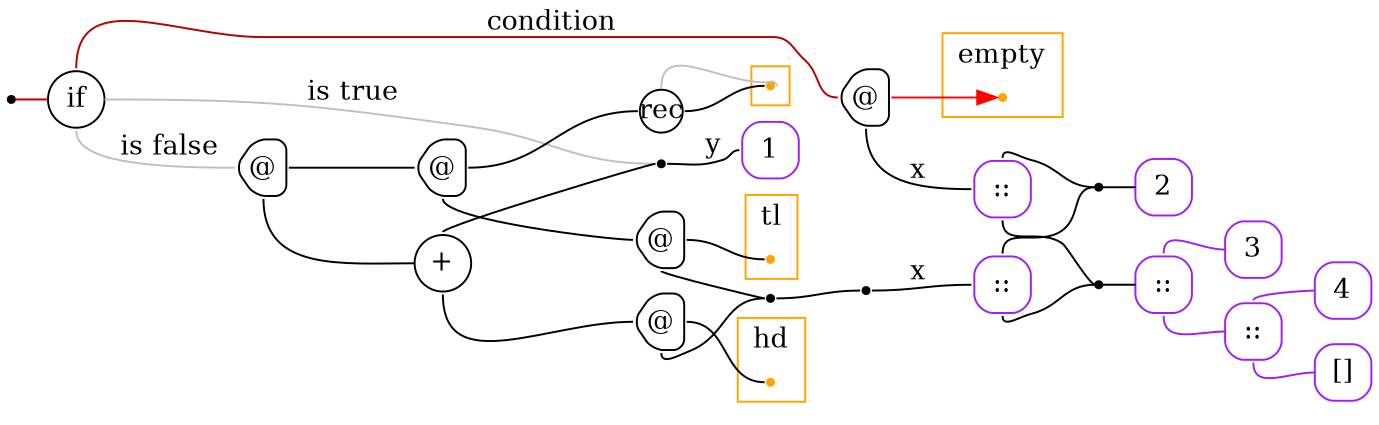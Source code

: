 digraph G {
  rankdir=LR;
  edge[arrowhead=none,arrowtail=none];
  node[fixedsize=true,shape=circle]
  size="9.201041666666667,5.219270833333334";
  labeldistance=0;
  nodesep=.175;
  ranksep=.175;

 nd1[shape=point];
   nd22[label="2",tooltip="nd22-ConstGraph",style=rounded,orientation=90,shape=square,width=.4,height=.4,color="purple"];
   nd28[label="3",tooltip="nd28-ConstGraph",style=rounded,orientation=90,shape=square,width=.4,height=.4,color="purple"];
   nd34[label="4",tooltip="nd34-ConstGraph",style=rounded,orientation=90,shape=square,width=.4,height=.4,color="purple"];
   nd39[label="[]",tooltip="nd39-ConstEmptyGraph",style=rounded,orientation=90,shape=square,width=.4,height=.4,color="purple"];
   nd182[label="::",tooltip="nd182-ConstListGraph",style=rounded,orientation=90,shape=square,width=.4,height=.4,color="purple"];
   nd188[label="::",tooltip="nd188-ConstListGraph",style=rounded,orientation=90,shape=square,width=.4,height=.4,color="purple"];
   nd194[label="::",tooltip="nd194-ConstListGraph",style=rounded,orientation=90,shape=square,width=.4,height=.4,color="purple"];
   nd232[label="1",tooltip="nd232-ConstGraph",style=rounded,orientation=90,shape=square,width=.4,height=.4,color="purple"];
 nd237[label="rec",tooltip="nd237-RecurGraph",style=rounded,width=.3,height=.3,color="#000000"];
   subgraph cluster_nd241 {
     graph[style=fill,color="orange"];
     ndcluster_nd241[tooltip="nd241",orientation=90,shape=point,color="orange"];
   };
 nd146[label="if",tooltip="nd146-IfGraph",style=rounded,width=.4,height=.4,color="#000000"];
 nd147[label="@",tooltip="nd147-AppGraph",style=rounded,orientation=90,shape=house,width=.4,height=.4,color="#000000"];
 subgraph cluster_nd150 {
   graph[style=fill,color="orange",label="empty"];
   ndcluster_nd150[tooltip="nd150",orientation=90,shape=point,color="orange"];
 };
 nd154[label="@",tooltip="nd154-AppGraph",style=rounded,orientation=90,shape=house,width=.4,height=.4,color="#000000"];
 nd155[label="@",tooltip="nd155-AppGraph",style=rounded,orientation=90,shape=house,width=.4,height=.4,color="#000000"];
 nd157[label="@",tooltip="nd157-AppGraph",style=rounded,orientation=90,shape=house,width=.4,height=.4,color="#000000"];
 subgraph cluster_nd160 {
   graph[style=fill,color="orange",label="tl"];
   ndcluster_nd160[tooltip="nd160",orientation=90,shape=point,color="orange"];
 };
 nd165[label="+",tooltip="nd165-BinOpGraph",style=rounded,width=.4,height=.4,color="#000000"];
 nd166[label="@",tooltip="nd166-AppGraph",style=rounded,orientation=90,shape=house,width=.4,height=.4,color="#000000"];
 subgraph cluster_nd169 {
   graph[style=fill,color="orange",label="hd"];
   ndcluster_nd169[tooltip="nd169",orientation=90,shape=point,color="orange"];
 };
 nd173[label=" ",tooltip="nd173-ContractGraph",style=rounded,orientation=90,shape=point];
 nd174[label=" ",tooltip="nd174-ContractGraph",style=rounded,orientation=90,shape=point];
 nd175[label=" ",tooltip="nd175-ContractGraph",style=rounded,orientation=90,shape=point];
   nd283[label="::",tooltip="nd283-ConstListGraph",style=rounded,orientation=90,shape=square,width=.4,height=.4,color="purple"];
 nd286[label=" ",tooltip="nd286-ContractGraph",style=rounded,orientation=90,shape=point];
 nd287[label=" ",tooltip="nd287-ContractGraph",style=rounded,orientation=90,shape=point];

  nd182->nd34[tailport=n,headport=w,color=purple,arrowhead=none,arrowtail=none];
  nd182->nd39[tailport=s,headport=w,color=purple,arrowhead=none,arrowtail=none];
  nd188->nd28[tailport=n,headport=w,color=purple,arrowhead=none,arrowtail=none];
  nd188->nd182[tailport=s,headport=w,color=purple,arrowhead=none,arrowtail=none];
  nd194->nd286[tailport=n,headport=w];
  nd194->nd287[tailport=s,headport=w];
  nd147->ndcluster_nd150[tailport=e,headport=w,color=red,arrowhead=normal];
  nd157->ndcluster_nd160[tailport=e,headport=w];
  nd155->nd237[tailport=e,headport=w,color=black,arrowhead=none,arrowtail=none];
  nd155->nd157[tailport=s,headport=w];
  nd166->ndcluster_nd169[tailport=e,headport=w];
  nd165->nd166[tailport=s,headport=w];
  nd154->nd155[tailport=e,headport=w];
  nd154->nd165[tailport=s,headport=w];
  nd166->nd173[tailport=s,headport=w];
  nd157->nd173[tailport=s,headport=w];
  nd146->nd147[label="condition",tailport=n,headport=w,color="#b70000",arrowhead=none,arrowtail=none];
  nd146->nd154[label="is false",tailport=s,headport=w,color=grey,arrowhead=none,arrowtail=none];
  nd165->nd174[tailport=n,headport=w];
  nd146->nd174[label="is true",tailport=e,headport=w,color=grey,arrowhead=none,arrowtail=none];
  nd147->nd283[label="x",tailport=s,headport=w];
  nd173->nd175[tailport=e,headport=w];
  nd1->nd146[tailport=e,headport=w,color="#b70000",arrowhead=none,arrowtail=none];
  nd174->nd232[label="y",tailport=e,headport=w];
  nd175->nd194[label="x",tailport=e,headport=w];
  nd286->nd22[tailport=e,headport=w];
  nd287->nd188[tailport=e,headport=w];
  nd237->ndcluster_nd241[dir=back,headport=e,tailport=n,color=grey,arrowhead=none,arrowtail=none];
  nd237->ndcluster_nd241[tailport=e,headport=w];
  nd283->nd286[tailport=n,headport=w];
  nd283->nd287[tailport=s,headport=w];
}